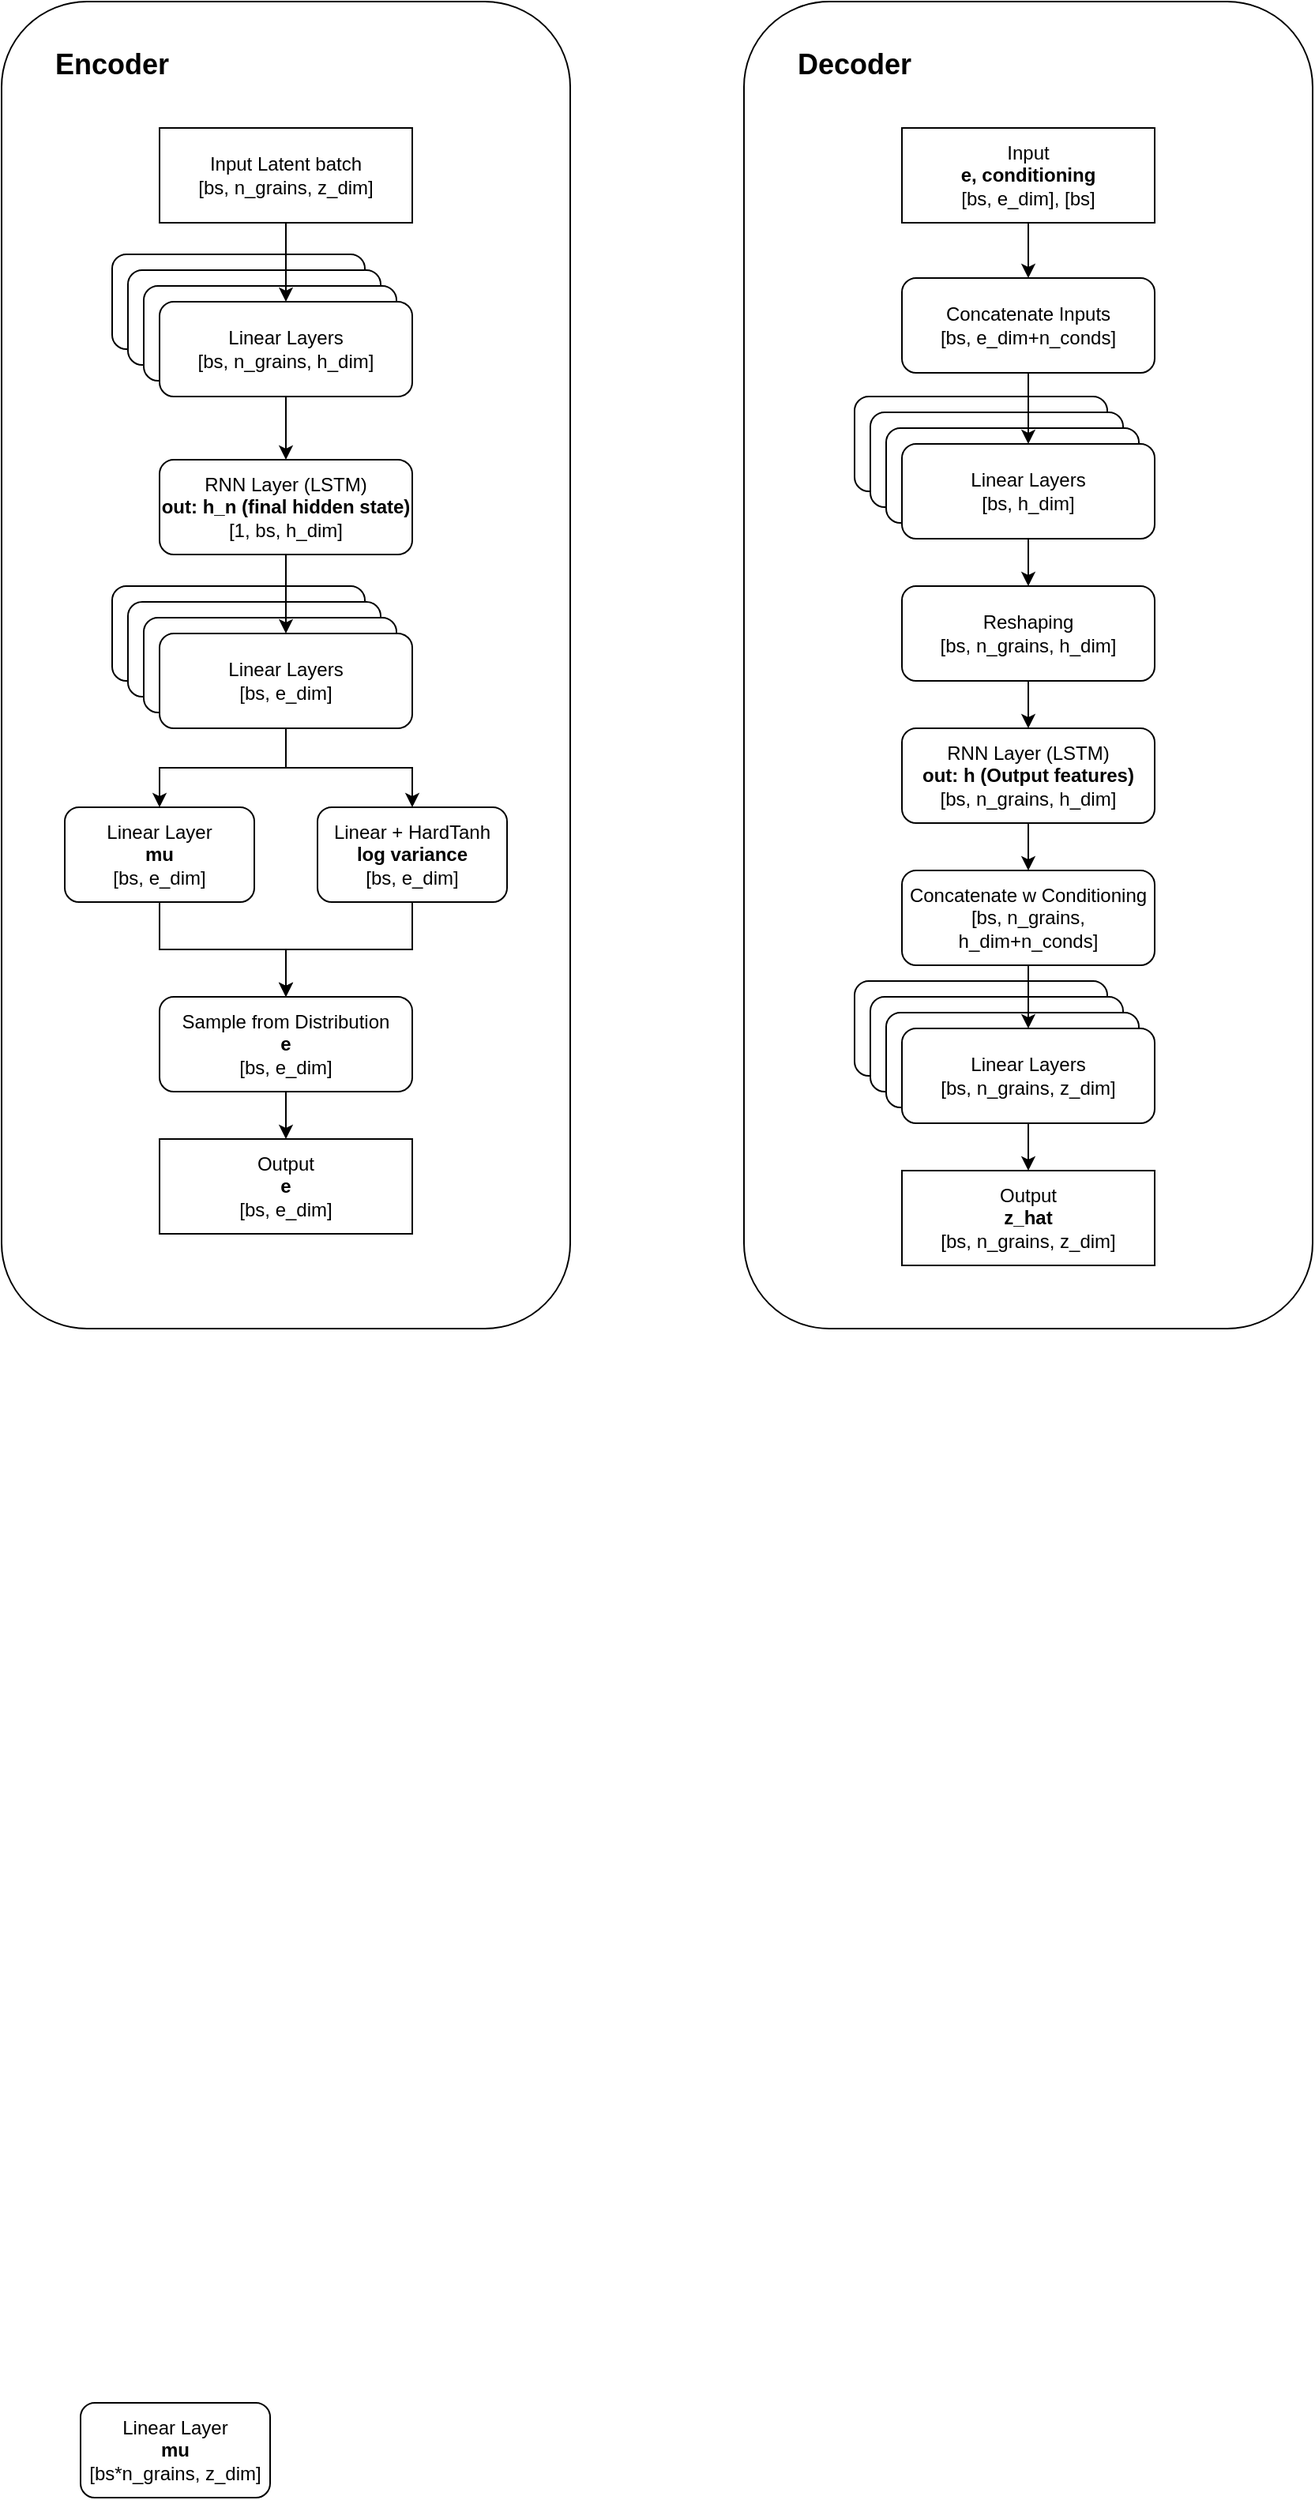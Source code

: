 <mxfile version="21.6.9" type="device">
  <diagram name="Page-1" id="BEE_PI4ZTQYsDp6mw7uW">
    <mxGraphModel dx="2390" dy="1275" grid="1" gridSize="10" guides="1" tooltips="1" connect="1" arrows="1" fold="1" page="1" pageScale="1" pageWidth="827" pageHeight="1169" math="0" shadow="0">
      <root>
        <mxCell id="0" />
        <mxCell id="1" parent="0" />
        <mxCell id="K29Ckt8CjFFlXVH_8B9p-33" value="" style="rounded=1;whiteSpace=wrap;html=1;" vertex="1" parent="1">
          <mxGeometry x="270" y="50" width="360" height="840" as="geometry" />
        </mxCell>
        <mxCell id="K29Ckt8CjFFlXVH_8B9p-1" value="Input Latent batch&lt;br&gt;[bs, n_grains, z_dim]" style="rounded=0;whiteSpace=wrap;html=1;" vertex="1" parent="1">
          <mxGeometry x="370" y="130" width="160" height="60" as="geometry" />
        </mxCell>
        <mxCell id="K29Ckt8CjFFlXVH_8B9p-27" value="Linear Layer&lt;br&gt;&lt;b&gt;mu&lt;br&gt;&lt;/b&gt;[bs*n_grains, z_dim]" style="rounded=1;whiteSpace=wrap;html=1;" vertex="1" parent="1">
          <mxGeometry x="320" y="1570" width="120" height="60" as="geometry" />
        </mxCell>
        <mxCell id="K29Ckt8CjFFlXVH_8B9p-35" value="&lt;font style=&quot;font-size: 18px;&quot;&gt;&lt;b&gt;Encoder&lt;/b&gt;&lt;/font&gt;" style="text;html=1;strokeColor=none;fillColor=none;align=center;verticalAlign=middle;whiteSpace=wrap;rounded=0;" vertex="1" parent="1">
          <mxGeometry x="300" y="70" width="80" height="40" as="geometry" />
        </mxCell>
        <mxCell id="K29Ckt8CjFFlXVH_8B9p-36" value="" style="rounded=1;whiteSpace=wrap;html=1;" vertex="1" parent="1">
          <mxGeometry x="740" y="50" width="360" height="840" as="geometry" />
        </mxCell>
        <mxCell id="K29Ckt8CjFFlXVH_8B9p-37" value="&lt;font style=&quot;font-size: 18px;&quot;&gt;&lt;b&gt;Decoder&lt;br&gt;&lt;/b&gt;&lt;/font&gt;" style="text;html=1;strokeColor=none;fillColor=none;align=center;verticalAlign=middle;whiteSpace=wrap;rounded=0;" vertex="1" parent="1">
          <mxGeometry x="770" y="70" width="80" height="40" as="geometry" />
        </mxCell>
        <mxCell id="K29Ckt8CjFFlXVH_8B9p-100" value="" style="edgeStyle=orthogonalEdgeStyle;rounded=0;orthogonalLoop=1;jettySize=auto;html=1;" edge="1" parent="1" source="K29Ckt8CjFFlXVH_8B9p-41" target="K29Ckt8CjFFlXVH_8B9p-99">
          <mxGeometry relative="1" as="geometry" />
        </mxCell>
        <mxCell id="K29Ckt8CjFFlXVH_8B9p-41" value="Input&lt;br&gt;&lt;b&gt;e, conditioning&lt;/b&gt;&lt;br&gt;[bs, e_dim], [bs]" style="rounded=0;whiteSpace=wrap;html=1;" vertex="1" parent="1">
          <mxGeometry x="840" y="130" width="160" height="60" as="geometry" />
        </mxCell>
        <mxCell id="K29Ckt8CjFFlXVH_8B9p-75" value="" style="group" vertex="1" connectable="0" parent="1">
          <mxGeometry x="340" y="210" width="190" height="90" as="geometry" />
        </mxCell>
        <mxCell id="K29Ckt8CjFFlXVH_8B9p-76" value="" style="rounded=1;whiteSpace=wrap;html=1;" vertex="1" parent="K29Ckt8CjFFlXVH_8B9p-75">
          <mxGeometry width="160" height="60" as="geometry" />
        </mxCell>
        <mxCell id="K29Ckt8CjFFlXVH_8B9p-77" value="" style="rounded=1;whiteSpace=wrap;html=1;" vertex="1" parent="K29Ckt8CjFFlXVH_8B9p-75">
          <mxGeometry x="10" y="10" width="160" height="60" as="geometry" />
        </mxCell>
        <mxCell id="K29Ckt8CjFFlXVH_8B9p-78" value="" style="rounded=1;whiteSpace=wrap;html=1;" vertex="1" parent="K29Ckt8CjFFlXVH_8B9p-75">
          <mxGeometry x="20" y="20" width="160" height="60" as="geometry" />
        </mxCell>
        <mxCell id="K29Ckt8CjFFlXVH_8B9p-79" value="Linear Layers&lt;br&gt;[bs, n_grains, h_dim]" style="rounded=1;whiteSpace=wrap;html=1;" vertex="1" parent="K29Ckt8CjFFlXVH_8B9p-75">
          <mxGeometry x="30" y="30" width="160" height="60" as="geometry" />
        </mxCell>
        <mxCell id="K29Ckt8CjFFlXVH_8B9p-80" style="edgeStyle=orthogonalEdgeStyle;rounded=0;orthogonalLoop=1;jettySize=auto;html=1;exitX=0.5;exitY=1;exitDx=0;exitDy=0;" edge="1" parent="1" source="K29Ckt8CjFFlXVH_8B9p-1" target="K29Ckt8CjFFlXVH_8B9p-79">
          <mxGeometry relative="1" as="geometry" />
        </mxCell>
        <mxCell id="K29Ckt8CjFFlXVH_8B9p-81" value="RNN Layer (LSTM)&lt;br&gt;&lt;b&gt;out: h_n (final hidden state)&lt;/b&gt;&lt;br&gt;[1, bs, h_dim]" style="rounded=1;whiteSpace=wrap;html=1;" vertex="1" parent="1">
          <mxGeometry x="370" y="340" width="160" height="60" as="geometry" />
        </mxCell>
        <mxCell id="K29Ckt8CjFFlXVH_8B9p-84" value="" style="edgeStyle=orthogonalEdgeStyle;rounded=0;orthogonalLoop=1;jettySize=auto;html=1;" edge="1" parent="1" source="K29Ckt8CjFFlXVH_8B9p-79" target="K29Ckt8CjFFlXVH_8B9p-81">
          <mxGeometry relative="1" as="geometry" />
        </mxCell>
        <mxCell id="K29Ckt8CjFFlXVH_8B9p-85" value="" style="group" vertex="1" connectable="0" parent="1">
          <mxGeometry x="340" y="420" width="190" height="90" as="geometry" />
        </mxCell>
        <mxCell id="K29Ckt8CjFFlXVH_8B9p-86" value="" style="rounded=1;whiteSpace=wrap;html=1;" vertex="1" parent="K29Ckt8CjFFlXVH_8B9p-85">
          <mxGeometry width="160" height="60" as="geometry" />
        </mxCell>
        <mxCell id="K29Ckt8CjFFlXVH_8B9p-87" value="" style="rounded=1;whiteSpace=wrap;html=1;" vertex="1" parent="K29Ckt8CjFFlXVH_8B9p-85">
          <mxGeometry x="10" y="10" width="160" height="60" as="geometry" />
        </mxCell>
        <mxCell id="K29Ckt8CjFFlXVH_8B9p-88" value="" style="rounded=1;whiteSpace=wrap;html=1;" vertex="1" parent="K29Ckt8CjFFlXVH_8B9p-85">
          <mxGeometry x="20" y="20" width="160" height="60" as="geometry" />
        </mxCell>
        <mxCell id="K29Ckt8CjFFlXVH_8B9p-89" value="Linear Layers&lt;br&gt;[bs, e_dim]" style="rounded=1;whiteSpace=wrap;html=1;" vertex="1" parent="K29Ckt8CjFFlXVH_8B9p-85">
          <mxGeometry x="30" y="30" width="160" height="60" as="geometry" />
        </mxCell>
        <mxCell id="K29Ckt8CjFFlXVH_8B9p-83" value="" style="edgeStyle=orthogonalEdgeStyle;rounded=0;orthogonalLoop=1;jettySize=auto;html=1;" edge="1" parent="1" source="K29Ckt8CjFFlXVH_8B9p-81" target="K29Ckt8CjFFlXVH_8B9p-89">
          <mxGeometry relative="1" as="geometry">
            <mxPoint x="450.053" y="430" as="targetPoint" />
          </mxGeometry>
        </mxCell>
        <mxCell id="K29Ckt8CjFFlXVH_8B9p-96" style="edgeStyle=orthogonalEdgeStyle;rounded=0;orthogonalLoop=1;jettySize=auto;html=1;entryX=0.5;entryY=0;entryDx=0;entryDy=0;" edge="1" parent="1" source="K29Ckt8CjFFlXVH_8B9p-90" target="K29Ckt8CjFFlXVH_8B9p-94">
          <mxGeometry relative="1" as="geometry" />
        </mxCell>
        <mxCell id="K29Ckt8CjFFlXVH_8B9p-90" value="Linear + HardTanh&lt;br&gt;&lt;b&gt;log variance&lt;br&gt;&lt;/b&gt;[bs, e_dim]" style="rounded=1;whiteSpace=wrap;html=1;" vertex="1" parent="1">
          <mxGeometry x="470" y="560" width="120" height="60" as="geometry" />
        </mxCell>
        <mxCell id="K29Ckt8CjFFlXVH_8B9p-95" style="edgeStyle=orthogonalEdgeStyle;rounded=0;orthogonalLoop=1;jettySize=auto;html=1;entryX=0.5;entryY=0;entryDx=0;entryDy=0;" edge="1" parent="1" source="K29Ckt8CjFFlXVH_8B9p-91" target="K29Ckt8CjFFlXVH_8B9p-94">
          <mxGeometry relative="1" as="geometry" />
        </mxCell>
        <mxCell id="K29Ckt8CjFFlXVH_8B9p-91" value="Linear Layer&lt;br&gt;&lt;b&gt;mu&lt;br&gt;&lt;/b&gt;[bs, e_dim]" style="rounded=1;whiteSpace=wrap;html=1;" vertex="1" parent="1">
          <mxGeometry x="310" y="560" width="120" height="60" as="geometry" />
        </mxCell>
        <mxCell id="K29Ckt8CjFFlXVH_8B9p-92" style="edgeStyle=orthogonalEdgeStyle;rounded=0;orthogonalLoop=1;jettySize=auto;html=1;" edge="1" parent="1" source="K29Ckt8CjFFlXVH_8B9p-89" target="K29Ckt8CjFFlXVH_8B9p-91">
          <mxGeometry relative="1" as="geometry" />
        </mxCell>
        <mxCell id="K29Ckt8CjFFlXVH_8B9p-93" style="edgeStyle=orthogonalEdgeStyle;rounded=0;orthogonalLoop=1;jettySize=auto;html=1;" edge="1" parent="1" source="K29Ckt8CjFFlXVH_8B9p-89" target="K29Ckt8CjFFlXVH_8B9p-90">
          <mxGeometry relative="1" as="geometry" />
        </mxCell>
        <mxCell id="K29Ckt8CjFFlXVH_8B9p-98" value="" style="edgeStyle=orthogonalEdgeStyle;rounded=0;orthogonalLoop=1;jettySize=auto;html=1;" edge="1" parent="1" source="K29Ckt8CjFFlXVH_8B9p-94" target="K29Ckt8CjFFlXVH_8B9p-97">
          <mxGeometry relative="1" as="geometry" />
        </mxCell>
        <mxCell id="K29Ckt8CjFFlXVH_8B9p-94" value="Sample from Distribution&lt;br&gt;&lt;b&gt;e&lt;/b&gt;&lt;br&gt;[bs, e_dim]" style="rounded=1;whiteSpace=wrap;html=1;" vertex="1" parent="1">
          <mxGeometry x="370" y="680" width="160" height="60" as="geometry" />
        </mxCell>
        <mxCell id="K29Ckt8CjFFlXVH_8B9p-97" value="Output&lt;br&gt;&lt;b&gt;e&lt;/b&gt;&lt;br&gt;[bs, e_dim]" style="rounded=0;whiteSpace=wrap;html=1;" vertex="1" parent="1">
          <mxGeometry x="370" y="770" width="160" height="60" as="geometry" />
        </mxCell>
        <mxCell id="K29Ckt8CjFFlXVH_8B9p-99" value="Concatenate Inputs&lt;br&gt;[bs, e_dim+n_conds]" style="rounded=1;whiteSpace=wrap;html=1;" vertex="1" parent="1">
          <mxGeometry x="840" y="225" width="160" height="60" as="geometry" />
        </mxCell>
        <mxCell id="K29Ckt8CjFFlXVH_8B9p-101" value="" style="group" vertex="1" connectable="0" parent="1">
          <mxGeometry x="810" y="300" width="190" height="90" as="geometry" />
        </mxCell>
        <mxCell id="K29Ckt8CjFFlXVH_8B9p-102" value="" style="rounded=1;whiteSpace=wrap;html=1;" vertex="1" parent="K29Ckt8CjFFlXVH_8B9p-101">
          <mxGeometry width="160" height="60" as="geometry" />
        </mxCell>
        <mxCell id="K29Ckt8CjFFlXVH_8B9p-103" value="" style="rounded=1;whiteSpace=wrap;html=1;" vertex="1" parent="K29Ckt8CjFFlXVH_8B9p-101">
          <mxGeometry x="10" y="10" width="160" height="60" as="geometry" />
        </mxCell>
        <mxCell id="K29Ckt8CjFFlXVH_8B9p-104" value="" style="rounded=1;whiteSpace=wrap;html=1;" vertex="1" parent="K29Ckt8CjFFlXVH_8B9p-101">
          <mxGeometry x="20" y="20" width="160" height="60" as="geometry" />
        </mxCell>
        <mxCell id="K29Ckt8CjFFlXVH_8B9p-105" value="Linear Layers&lt;br&gt;[bs, h_dim]" style="rounded=1;whiteSpace=wrap;html=1;" vertex="1" parent="K29Ckt8CjFFlXVH_8B9p-101">
          <mxGeometry x="30" y="30" width="160" height="60" as="geometry" />
        </mxCell>
        <mxCell id="K29Ckt8CjFFlXVH_8B9p-106" style="edgeStyle=orthogonalEdgeStyle;rounded=0;orthogonalLoop=1;jettySize=auto;html=1;exitX=0.5;exitY=1;exitDx=0;exitDy=0;entryX=0.5;entryY=0;entryDx=0;entryDy=0;" edge="1" parent="1" source="K29Ckt8CjFFlXVH_8B9p-99" target="K29Ckt8CjFFlXVH_8B9p-105">
          <mxGeometry relative="1" as="geometry" />
        </mxCell>
        <mxCell id="K29Ckt8CjFFlXVH_8B9p-110" value="" style="edgeStyle=orthogonalEdgeStyle;rounded=0;orthogonalLoop=1;jettySize=auto;html=1;" edge="1" parent="1" source="K29Ckt8CjFFlXVH_8B9p-107" target="K29Ckt8CjFFlXVH_8B9p-109">
          <mxGeometry relative="1" as="geometry" />
        </mxCell>
        <mxCell id="K29Ckt8CjFFlXVH_8B9p-107" value="Reshaping&lt;br&gt;[bs, n_grains, h_dim]" style="rounded=1;whiteSpace=wrap;html=1;" vertex="1" parent="1">
          <mxGeometry x="840" y="420" width="160" height="60" as="geometry" />
        </mxCell>
        <mxCell id="K29Ckt8CjFFlXVH_8B9p-108" value="" style="edgeStyle=orthogonalEdgeStyle;rounded=0;orthogonalLoop=1;jettySize=auto;html=1;" edge="1" parent="1" source="K29Ckt8CjFFlXVH_8B9p-105" target="K29Ckt8CjFFlXVH_8B9p-107">
          <mxGeometry relative="1" as="geometry" />
        </mxCell>
        <mxCell id="K29Ckt8CjFFlXVH_8B9p-112" value="" style="edgeStyle=orthogonalEdgeStyle;rounded=0;orthogonalLoop=1;jettySize=auto;html=1;" edge="1" parent="1" source="K29Ckt8CjFFlXVH_8B9p-109" target="K29Ckt8CjFFlXVH_8B9p-111">
          <mxGeometry relative="1" as="geometry" />
        </mxCell>
        <mxCell id="K29Ckt8CjFFlXVH_8B9p-109" value="RNN Layer (LSTM)&lt;br&gt;&lt;b&gt;out: h (Output features)&lt;/b&gt;&lt;br&gt;[bs, n_grains, h_dim]" style="rounded=1;whiteSpace=wrap;html=1;" vertex="1" parent="1">
          <mxGeometry x="840" y="510" width="160" height="60" as="geometry" />
        </mxCell>
        <mxCell id="K29Ckt8CjFFlXVH_8B9p-111" value="Concatenate w Conditioning&lt;br&gt;[bs, n_grains, h_dim+n_conds]" style="rounded=1;whiteSpace=wrap;html=1;" vertex="1" parent="1">
          <mxGeometry x="840" y="600" width="160" height="60" as="geometry" />
        </mxCell>
        <mxCell id="K29Ckt8CjFFlXVH_8B9p-113" value="" style="group" vertex="1" connectable="0" parent="1">
          <mxGeometry x="810" y="670" width="190" height="90" as="geometry" />
        </mxCell>
        <mxCell id="K29Ckt8CjFFlXVH_8B9p-114" value="" style="rounded=1;whiteSpace=wrap;html=1;" vertex="1" parent="K29Ckt8CjFFlXVH_8B9p-113">
          <mxGeometry width="160" height="60" as="geometry" />
        </mxCell>
        <mxCell id="K29Ckt8CjFFlXVH_8B9p-115" value="" style="rounded=1;whiteSpace=wrap;html=1;" vertex="1" parent="K29Ckt8CjFFlXVH_8B9p-113">
          <mxGeometry x="10" y="10" width="160" height="60" as="geometry" />
        </mxCell>
        <mxCell id="K29Ckt8CjFFlXVH_8B9p-116" value="" style="rounded=1;whiteSpace=wrap;html=1;" vertex="1" parent="K29Ckt8CjFFlXVH_8B9p-113">
          <mxGeometry x="20" y="20" width="160" height="60" as="geometry" />
        </mxCell>
        <mxCell id="K29Ckt8CjFFlXVH_8B9p-117" value="Linear Layers&lt;br&gt;[bs, n_grains, z_dim]" style="rounded=1;whiteSpace=wrap;html=1;" vertex="1" parent="K29Ckt8CjFFlXVH_8B9p-113">
          <mxGeometry x="30" y="30" width="160" height="60" as="geometry" />
        </mxCell>
        <mxCell id="K29Ckt8CjFFlXVH_8B9p-118" style="edgeStyle=orthogonalEdgeStyle;rounded=0;orthogonalLoop=1;jettySize=auto;html=1;exitX=0.5;exitY=1;exitDx=0;exitDy=0;entryX=0.5;entryY=0;entryDx=0;entryDy=0;" edge="1" parent="1" source="K29Ckt8CjFFlXVH_8B9p-111" target="K29Ckt8CjFFlXVH_8B9p-117">
          <mxGeometry relative="1" as="geometry" />
        </mxCell>
        <mxCell id="K29Ckt8CjFFlXVH_8B9p-119" value="Output&lt;br&gt;&lt;b&gt;z_hat&lt;/b&gt;&lt;br&gt;[bs, n_grains, z_dim]" style="rounded=0;whiteSpace=wrap;html=1;" vertex="1" parent="1">
          <mxGeometry x="840" y="790" width="160" height="60" as="geometry" />
        </mxCell>
        <mxCell id="K29Ckt8CjFFlXVH_8B9p-120" value="" style="edgeStyle=orthogonalEdgeStyle;rounded=0;orthogonalLoop=1;jettySize=auto;html=1;" edge="1" parent="1" source="K29Ckt8CjFFlXVH_8B9p-117" target="K29Ckt8CjFFlXVH_8B9p-119">
          <mxGeometry relative="1" as="geometry" />
        </mxCell>
      </root>
    </mxGraphModel>
  </diagram>
</mxfile>
